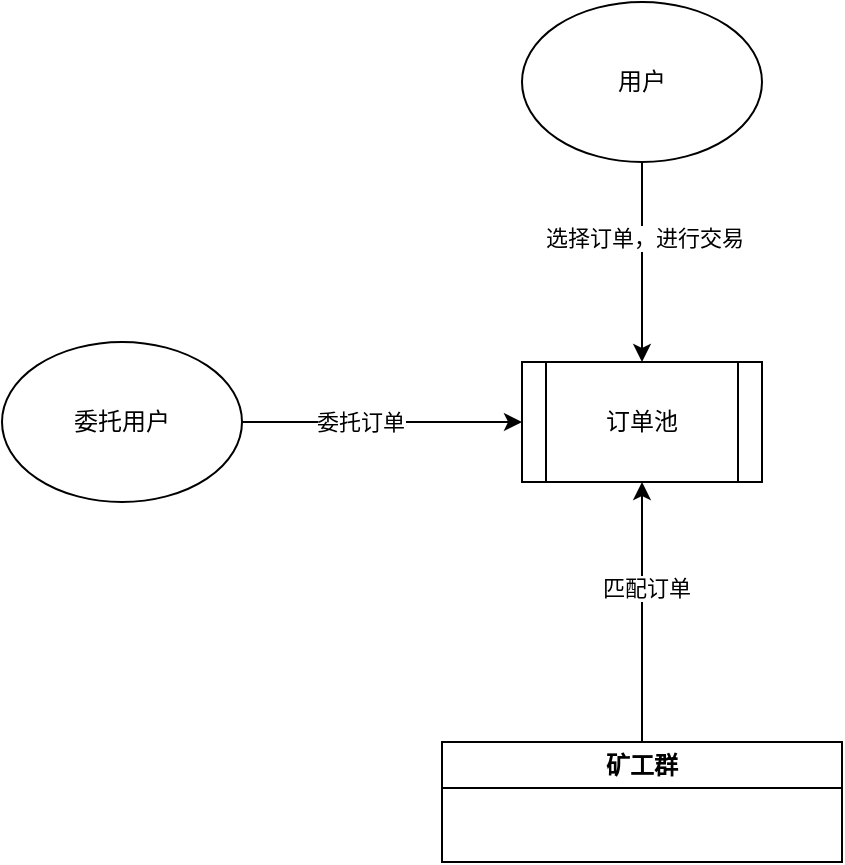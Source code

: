 <mxfile version="21.2.1" type="github">
  <diagram name="第 1 页" id="KX9IDbfUzw6TMT9u01_6">
    <mxGraphModel dx="2074" dy="1060" grid="1" gridSize="10" guides="1" tooltips="1" connect="1" arrows="1" fold="1" page="1" pageScale="1" pageWidth="827" pageHeight="1169" math="0" shadow="0">
      <root>
        <mxCell id="0" />
        <mxCell id="1" parent="0" />
        <mxCell id="cilGnPYjygBzjwuq-ANM-3" style="edgeStyle=orthogonalEdgeStyle;rounded=0;orthogonalLoop=1;jettySize=auto;html=1;" edge="1" parent="1" source="cilGnPYjygBzjwuq-ANM-1" target="cilGnPYjygBzjwuq-ANM-2">
          <mxGeometry relative="1" as="geometry" />
        </mxCell>
        <mxCell id="cilGnPYjygBzjwuq-ANM-4" value="委托订单" style="edgeLabel;html=1;align=center;verticalAlign=middle;resizable=0;points=[];" vertex="1" connectable="0" parent="cilGnPYjygBzjwuq-ANM-3">
          <mxGeometry x="-0.162" relative="1" as="geometry">
            <mxPoint as="offset" />
          </mxGeometry>
        </mxCell>
        <mxCell id="cilGnPYjygBzjwuq-ANM-1" value="委托用户" style="ellipse;whiteSpace=wrap;html=1;" vertex="1" parent="1">
          <mxGeometry x="80" y="410" width="120" height="80" as="geometry" />
        </mxCell>
        <mxCell id="cilGnPYjygBzjwuq-ANM-2" value="订单池" style="shape=process;whiteSpace=wrap;html=1;backgroundOutline=1;" vertex="1" parent="1">
          <mxGeometry x="340" y="420" width="120" height="60" as="geometry" />
        </mxCell>
        <mxCell id="cilGnPYjygBzjwuq-ANM-6" style="edgeStyle=orthogonalEdgeStyle;rounded=0;orthogonalLoop=1;jettySize=auto;html=1;entryX=0.5;entryY=1;entryDx=0;entryDy=0;" edge="1" parent="1" source="cilGnPYjygBzjwuq-ANM-5" target="cilGnPYjygBzjwuq-ANM-2">
          <mxGeometry relative="1" as="geometry" />
        </mxCell>
        <mxCell id="cilGnPYjygBzjwuq-ANM-7" value="匹配订单" style="edgeLabel;html=1;align=center;verticalAlign=middle;resizable=0;points=[];" vertex="1" connectable="0" parent="cilGnPYjygBzjwuq-ANM-6">
          <mxGeometry x="0.19" y="-2" relative="1" as="geometry">
            <mxPoint as="offset" />
          </mxGeometry>
        </mxCell>
        <mxCell id="cilGnPYjygBzjwuq-ANM-5" value="矿工群" style="swimlane;whiteSpace=wrap;html=1;" vertex="1" parent="1">
          <mxGeometry x="300" y="610" width="200" height="60" as="geometry" />
        </mxCell>
        <mxCell id="cilGnPYjygBzjwuq-ANM-9" style="edgeStyle=orthogonalEdgeStyle;rounded=0;orthogonalLoop=1;jettySize=auto;html=1;entryX=0.5;entryY=0;entryDx=0;entryDy=0;" edge="1" parent="1" source="cilGnPYjygBzjwuq-ANM-8" target="cilGnPYjygBzjwuq-ANM-2">
          <mxGeometry relative="1" as="geometry" />
        </mxCell>
        <mxCell id="cilGnPYjygBzjwuq-ANM-10" value="选择订单，进行交易" style="edgeLabel;html=1;align=center;verticalAlign=middle;resizable=0;points=[];" vertex="1" connectable="0" parent="cilGnPYjygBzjwuq-ANM-9">
          <mxGeometry x="-0.247" y="1" relative="1" as="geometry">
            <mxPoint as="offset" />
          </mxGeometry>
        </mxCell>
        <mxCell id="cilGnPYjygBzjwuq-ANM-8" value="用户" style="ellipse;whiteSpace=wrap;html=1;" vertex="1" parent="1">
          <mxGeometry x="340" y="240" width="120" height="80" as="geometry" />
        </mxCell>
      </root>
    </mxGraphModel>
  </diagram>
</mxfile>
